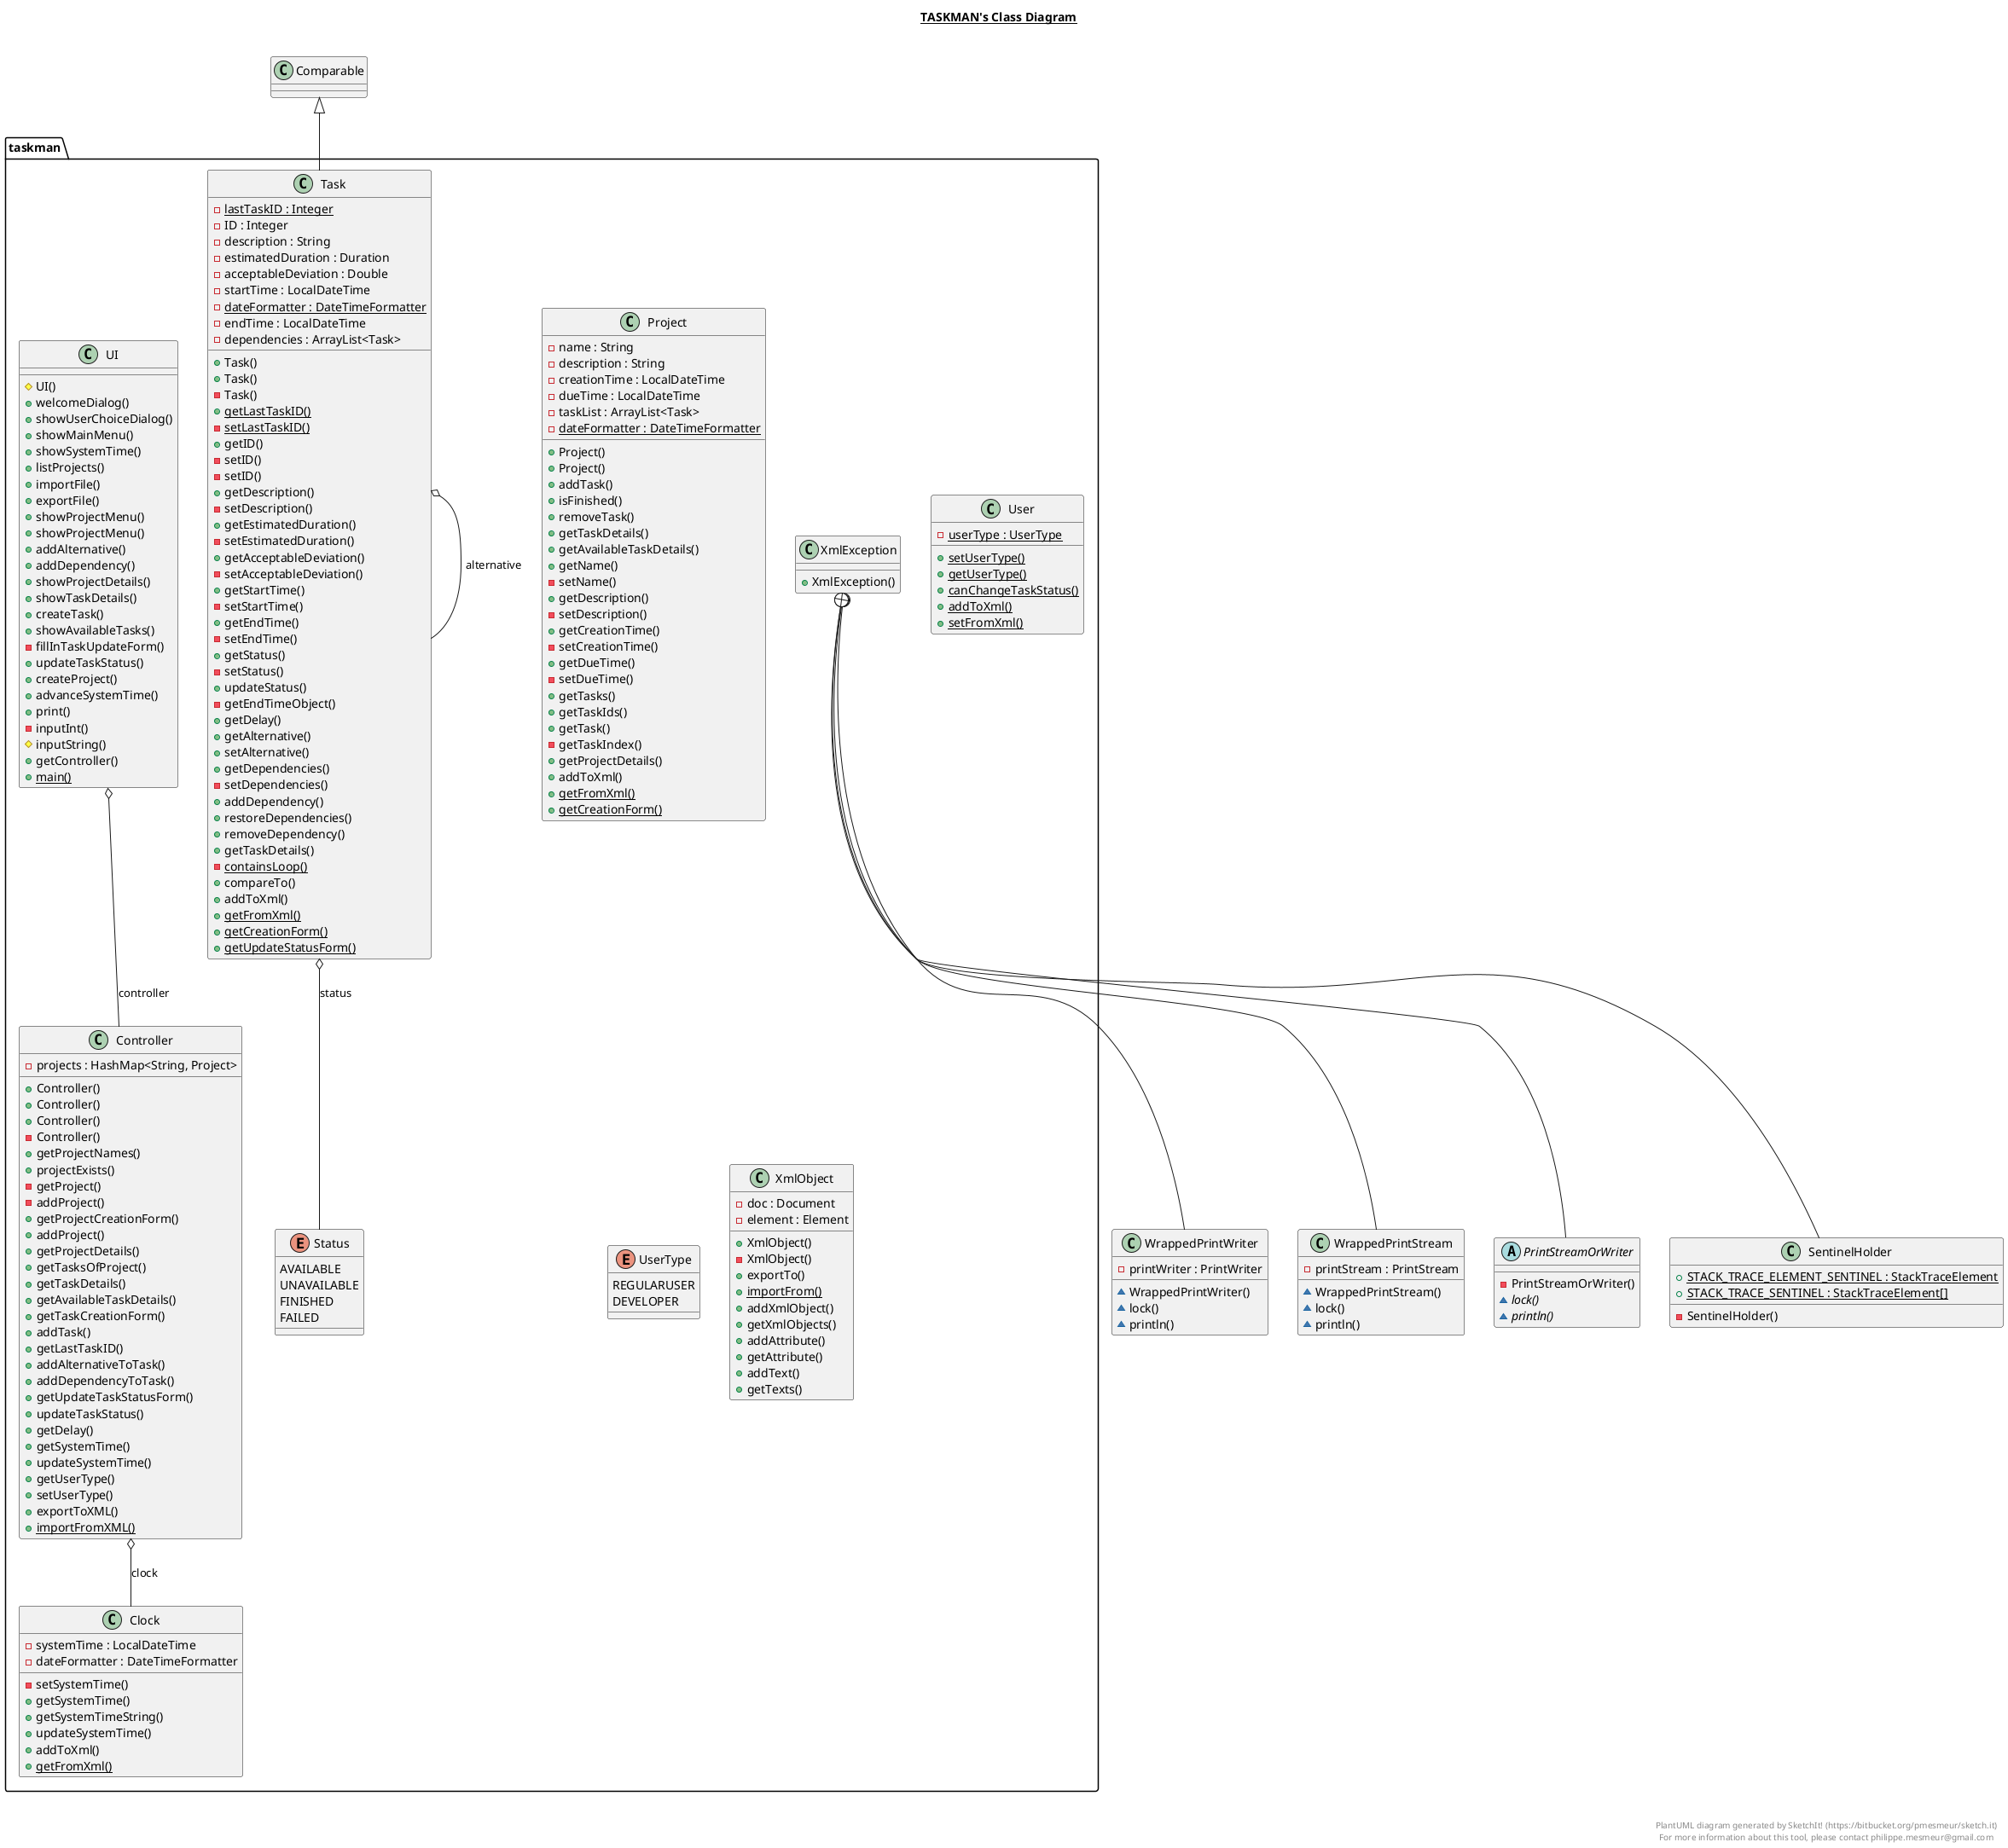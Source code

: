 @startuml

title __TASKMAN's Class Diagram__\n

  package taskman {
    class Clock {
        - systemTime : LocalDateTime
        - dateFormatter : DateTimeFormatter
        - setSystemTime()
        + getSystemTime()
        + getSystemTimeString()
        + updateSystemTime()
        + addToXml()
        {static} + getFromXml()
    }
  }
  

  package taskman {
    class Controller {
        - projects : HashMap<String, Project>
        + Controller()
        + Controller()
        + Controller()
        - Controller()
        + getProjectNames()
        + projectExists()
        - getProject()
        - addProject()
        + getProjectCreationForm()
        + addProject()
        + getProjectDetails()
        + getTasksOfProject()
        + getTaskDetails()
        + getAvailableTaskDetails()
        + getTaskCreationForm()
        + addTask()
        + getLastTaskID()
        + addAlternativeToTask()
        + addDependencyToTask()
        + getUpdateTaskStatusForm()
        + updateTaskStatus()
        + getDelay()
        + getSystemTime()
        + updateSystemTime()
        + getUserType()
        + setUserType()
        + exportToXML()
        {static} + importFromXML()
    }
  }
  

  package taskman {
    class Project {
        - name : String
        - description : String
        - creationTime : LocalDateTime
        - dueTime : LocalDateTime
        - taskList : ArrayList<Task>
        {static} - dateFormatter : DateTimeFormatter
        + Project()
        + Project()
        + addTask()
        + isFinished()
        + removeTask()
        + getTaskDetails()
        + getAvailableTaskDetails()
        + getName()
        - setName()
        + getDescription()
        - setDescription()
        + getCreationTime()
        - setCreationTime()
        + getDueTime()
        - setDueTime()
        + getTasks()
        + getTaskIds()
        + getTask()
        - getTaskIndex()
        + getProjectDetails()
        + addToXml()
        {static} + getFromXml()
        {static} + getCreationForm()
    }
  }
  

  package taskman {
    enum Status {
      AVAILABLE
      UNAVAILABLE
      FINISHED
      FAILED
    }
  }
  

  package taskman {
    class Task {
        {static} - lastTaskID : Integer
        - ID : Integer
        - description : String
        - estimatedDuration : Duration
        - acceptableDeviation : Double
        - startTime : LocalDateTime
        {static} - dateFormatter : DateTimeFormatter
        - endTime : LocalDateTime
        - dependencies : ArrayList<Task>
        + Task()
        + Task()
        - Task()
        {static} + getLastTaskID()
        {static} - setLastTaskID()
        + getID()
        - setID()
        - setID()
        + getDescription()
        - setDescription()
        + getEstimatedDuration()
        - setEstimatedDuration()
        + getAcceptableDeviation()
        - setAcceptableDeviation()
        + getStartTime()
        - setStartTime()
        + getEndTime()
        - setEndTime()
        + getStatus()
        - setStatus()
        + updateStatus()
        - getEndTimeObject()
        + getDelay()
        + getAlternative()
        + setAlternative()
        + getDependencies()
        - setDependencies()
        + addDependency()
        + restoreDependencies()
        + removeDependency()
        + getTaskDetails()
        {static} - containsLoop()
        + compareTo()
        + addToXml()
        {static} + getFromXml()
        {static} + getCreationForm()
        {static} + getUpdateStatusForm()
    }
  }
  

  package taskman {
    class UI {
        # UI()
        + welcomeDialog()
        + showUserChoiceDialog()
        + showMainMenu()
        + showSystemTime()
        + listProjects()
        + importFile()
        + exportFile()
        + showProjectMenu()
        + showProjectMenu()
        + addAlternative()
        + addDependency()
        + showProjectDetails()
        + showTaskDetails()
        + createTask()
        + showAvailableTasks()
        - fillInTaskUpdateForm()
        + updateTaskStatus()
        + createProject()
        + advanceSystemTime()
        + print()
        - inputInt()
        # inputString()
        + getController()
        {static} + main()
    }
  }
  

  package taskman {
    class User {
        {static} - userType : UserType
        {static} + setUserType()
        {static} + getUserType()
        {static} + canChangeTaskStatus()
        {static} + addToXml()
        {static} + setFromXml()
    }
  }
  

  package taskman {
    enum UserType {
      REGULARUSER
      DEVELOPER
    }
  }
  

  package taskman {
    class XmlException {
        + XmlException()
    }
  }
  

  class WrappedPrintWriter {
      - printWriter : PrintWriter
      ~ WrappedPrintWriter()
      ~ lock()
      ~ println()
  }
  

  class WrappedPrintStream {
      - printStream : PrintStream
      ~ WrappedPrintStream()
      ~ lock()
      ~ println()
  }
  

  abstract class PrintStreamOrWriter {
      - PrintStreamOrWriter()
      {abstract} ~ lock()
      {abstract} ~ println()
  }
  

  class SentinelHolder {
      {static} + STACK_TRACE_ELEMENT_SENTINEL : StackTraceElement
      {static} + STACK_TRACE_SENTINEL : StackTraceElement[]
      - SentinelHolder()
  }
  

  package taskman {
    class XmlObject {
        - doc : Document
        - element : Element
        + XmlObject()
        - XmlObject()
        + exportTo()
        {static} + importFrom()
        + addXmlObject()
        + getXmlObjects()
        + addAttribute()
        + getAttribute()
        + addText()
        + getTexts()
    }
  }
  

  Controller o-- Clock : clock
  Task -up-|> Comparable
  Task o-- Status : status
  Task o-- Task : alternative
  UI o-- Controller : controller
  XmlException +-down- WrappedPrintWriter
  XmlException +-down- WrappedPrintStream
  XmlException +-down- PrintStreamOrWriter
  XmlException +-down- SentinelHolder


right footer


PlantUML diagram generated by SketchIt! (https://bitbucket.org/pmesmeur/sketch.it)
For more information about this tool, please contact philippe.mesmeur@gmail.com
endfooter

@enduml
